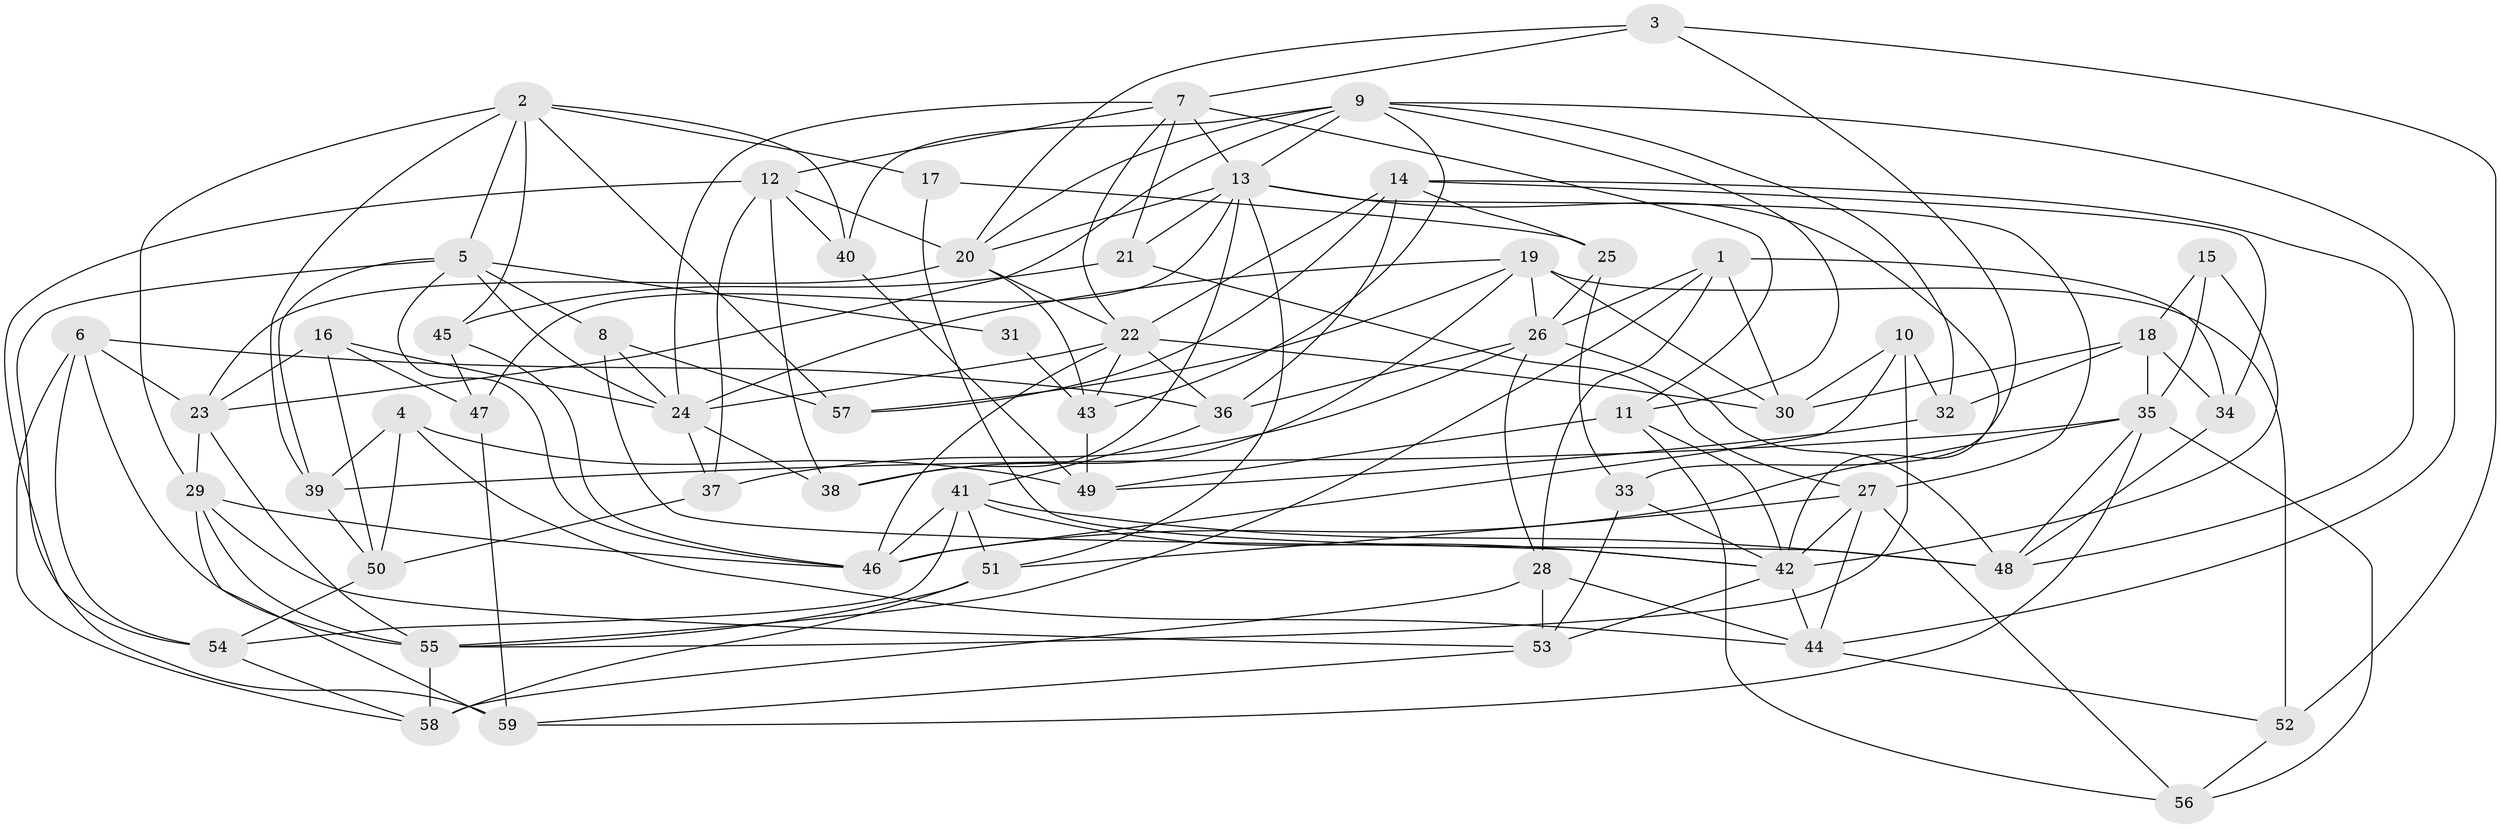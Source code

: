 // original degree distribution, {5: 0.1794871794871795, 4: 0.3076923076923077, 6: 0.06837606837606838, 3: 0.28205128205128205, 2: 0.1111111111111111, 7: 0.02564102564102564, 8: 0.017094017094017096, 9: 0.008547008547008548}
// Generated by graph-tools (version 1.1) at 2025/02/03/09/25 03:02:14]
// undirected, 59 vertices, 156 edges
graph export_dot {
graph [start="1"]
  node [color=gray90,style=filled];
  1;
  2;
  3;
  4;
  5;
  6;
  7;
  8;
  9;
  10;
  11;
  12;
  13;
  14;
  15;
  16;
  17;
  18;
  19;
  20;
  21;
  22;
  23;
  24;
  25;
  26;
  27;
  28;
  29;
  30;
  31;
  32;
  33;
  34;
  35;
  36;
  37;
  38;
  39;
  40;
  41;
  42;
  43;
  44;
  45;
  46;
  47;
  48;
  49;
  50;
  51;
  52;
  53;
  54;
  55;
  56;
  57;
  58;
  59;
  1 -- 26 [weight=1.0];
  1 -- 28 [weight=1.0];
  1 -- 30 [weight=1.0];
  1 -- 34 [weight=1.0];
  1 -- 55 [weight=1.0];
  2 -- 5 [weight=1.0];
  2 -- 17 [weight=1.0];
  2 -- 29 [weight=1.0];
  2 -- 39 [weight=1.0];
  2 -- 40 [weight=1.0];
  2 -- 45 [weight=1.0];
  2 -- 57 [weight=1.0];
  3 -- 7 [weight=1.0];
  3 -- 20 [weight=1.0];
  3 -- 33 [weight=1.0];
  3 -- 52 [weight=1.0];
  4 -- 39 [weight=1.0];
  4 -- 44 [weight=1.0];
  4 -- 49 [weight=1.0];
  4 -- 50 [weight=1.0];
  5 -- 8 [weight=1.0];
  5 -- 24 [weight=1.0];
  5 -- 31 [weight=1.0];
  5 -- 39 [weight=1.0];
  5 -- 46 [weight=1.0];
  5 -- 59 [weight=1.0];
  6 -- 23 [weight=2.0];
  6 -- 36 [weight=1.0];
  6 -- 54 [weight=1.0];
  6 -- 55 [weight=1.0];
  6 -- 58 [weight=1.0];
  7 -- 11 [weight=1.0];
  7 -- 12 [weight=1.0];
  7 -- 13 [weight=1.0];
  7 -- 21 [weight=1.0];
  7 -- 22 [weight=1.0];
  7 -- 24 [weight=1.0];
  8 -- 24 [weight=1.0];
  8 -- 48 [weight=1.0];
  8 -- 57 [weight=1.0];
  9 -- 11 [weight=1.0];
  9 -- 13 [weight=1.0];
  9 -- 20 [weight=1.0];
  9 -- 23 [weight=1.0];
  9 -- 32 [weight=1.0];
  9 -- 40 [weight=1.0];
  9 -- 43 [weight=1.0];
  9 -- 44 [weight=1.0];
  10 -- 30 [weight=1.0];
  10 -- 32 [weight=1.0];
  10 -- 46 [weight=1.0];
  10 -- 55 [weight=2.0];
  11 -- 42 [weight=1.0];
  11 -- 49 [weight=1.0];
  11 -- 56 [weight=1.0];
  12 -- 20 [weight=1.0];
  12 -- 37 [weight=1.0];
  12 -- 38 [weight=1.0];
  12 -- 40 [weight=2.0];
  12 -- 54 [weight=1.0];
  13 -- 20 [weight=2.0];
  13 -- 21 [weight=1.0];
  13 -- 27 [weight=1.0];
  13 -- 38 [weight=1.0];
  13 -- 42 [weight=1.0];
  13 -- 47 [weight=2.0];
  13 -- 51 [weight=1.0];
  14 -- 22 [weight=1.0];
  14 -- 25 [weight=1.0];
  14 -- 34 [weight=1.0];
  14 -- 36 [weight=1.0];
  14 -- 48 [weight=1.0];
  14 -- 57 [weight=1.0];
  15 -- 18 [weight=1.0];
  15 -- 35 [weight=1.0];
  15 -- 42 [weight=1.0];
  16 -- 23 [weight=1.0];
  16 -- 24 [weight=1.0];
  16 -- 47 [weight=1.0];
  16 -- 50 [weight=1.0];
  17 -- 25 [weight=1.0];
  17 -- 42 [weight=1.0];
  18 -- 30 [weight=1.0];
  18 -- 32 [weight=2.0];
  18 -- 34 [weight=1.0];
  18 -- 35 [weight=1.0];
  19 -- 24 [weight=1.0];
  19 -- 26 [weight=2.0];
  19 -- 30 [weight=1.0];
  19 -- 38 [weight=1.0];
  19 -- 52 [weight=2.0];
  19 -- 57 [weight=2.0];
  20 -- 22 [weight=1.0];
  20 -- 23 [weight=1.0];
  20 -- 43 [weight=1.0];
  21 -- 27 [weight=1.0];
  21 -- 45 [weight=1.0];
  22 -- 24 [weight=3.0];
  22 -- 30 [weight=2.0];
  22 -- 36 [weight=1.0];
  22 -- 43 [weight=1.0];
  22 -- 46 [weight=1.0];
  23 -- 29 [weight=1.0];
  23 -- 55 [weight=1.0];
  24 -- 37 [weight=1.0];
  24 -- 38 [weight=1.0];
  25 -- 26 [weight=1.0];
  25 -- 33 [weight=1.0];
  26 -- 28 [weight=2.0];
  26 -- 36 [weight=1.0];
  26 -- 37 [weight=1.0];
  26 -- 48 [weight=1.0];
  27 -- 42 [weight=1.0];
  27 -- 44 [weight=1.0];
  27 -- 51 [weight=1.0];
  27 -- 56 [weight=1.0];
  28 -- 44 [weight=1.0];
  28 -- 53 [weight=1.0];
  28 -- 58 [weight=1.0];
  29 -- 46 [weight=1.0];
  29 -- 53 [weight=1.0];
  29 -- 55 [weight=1.0];
  29 -- 59 [weight=1.0];
  31 -- 43 [weight=1.0];
  32 -- 49 [weight=1.0];
  33 -- 42 [weight=1.0];
  33 -- 53 [weight=1.0];
  34 -- 48 [weight=1.0];
  35 -- 39 [weight=1.0];
  35 -- 46 [weight=1.0];
  35 -- 48 [weight=1.0];
  35 -- 56 [weight=1.0];
  35 -- 59 [weight=1.0];
  36 -- 41 [weight=1.0];
  37 -- 50 [weight=1.0];
  39 -- 50 [weight=1.0];
  40 -- 49 [weight=1.0];
  41 -- 42 [weight=1.0];
  41 -- 46 [weight=1.0];
  41 -- 48 [weight=1.0];
  41 -- 51 [weight=1.0];
  41 -- 54 [weight=2.0];
  42 -- 44 [weight=1.0];
  42 -- 53 [weight=1.0];
  43 -- 49 [weight=1.0];
  44 -- 52 [weight=1.0];
  45 -- 46 [weight=1.0];
  45 -- 47 [weight=1.0];
  47 -- 59 [weight=1.0];
  50 -- 54 [weight=2.0];
  51 -- 55 [weight=1.0];
  51 -- 58 [weight=1.0];
  52 -- 56 [weight=1.0];
  53 -- 59 [weight=1.0];
  54 -- 58 [weight=1.0];
  55 -- 58 [weight=2.0];
}
